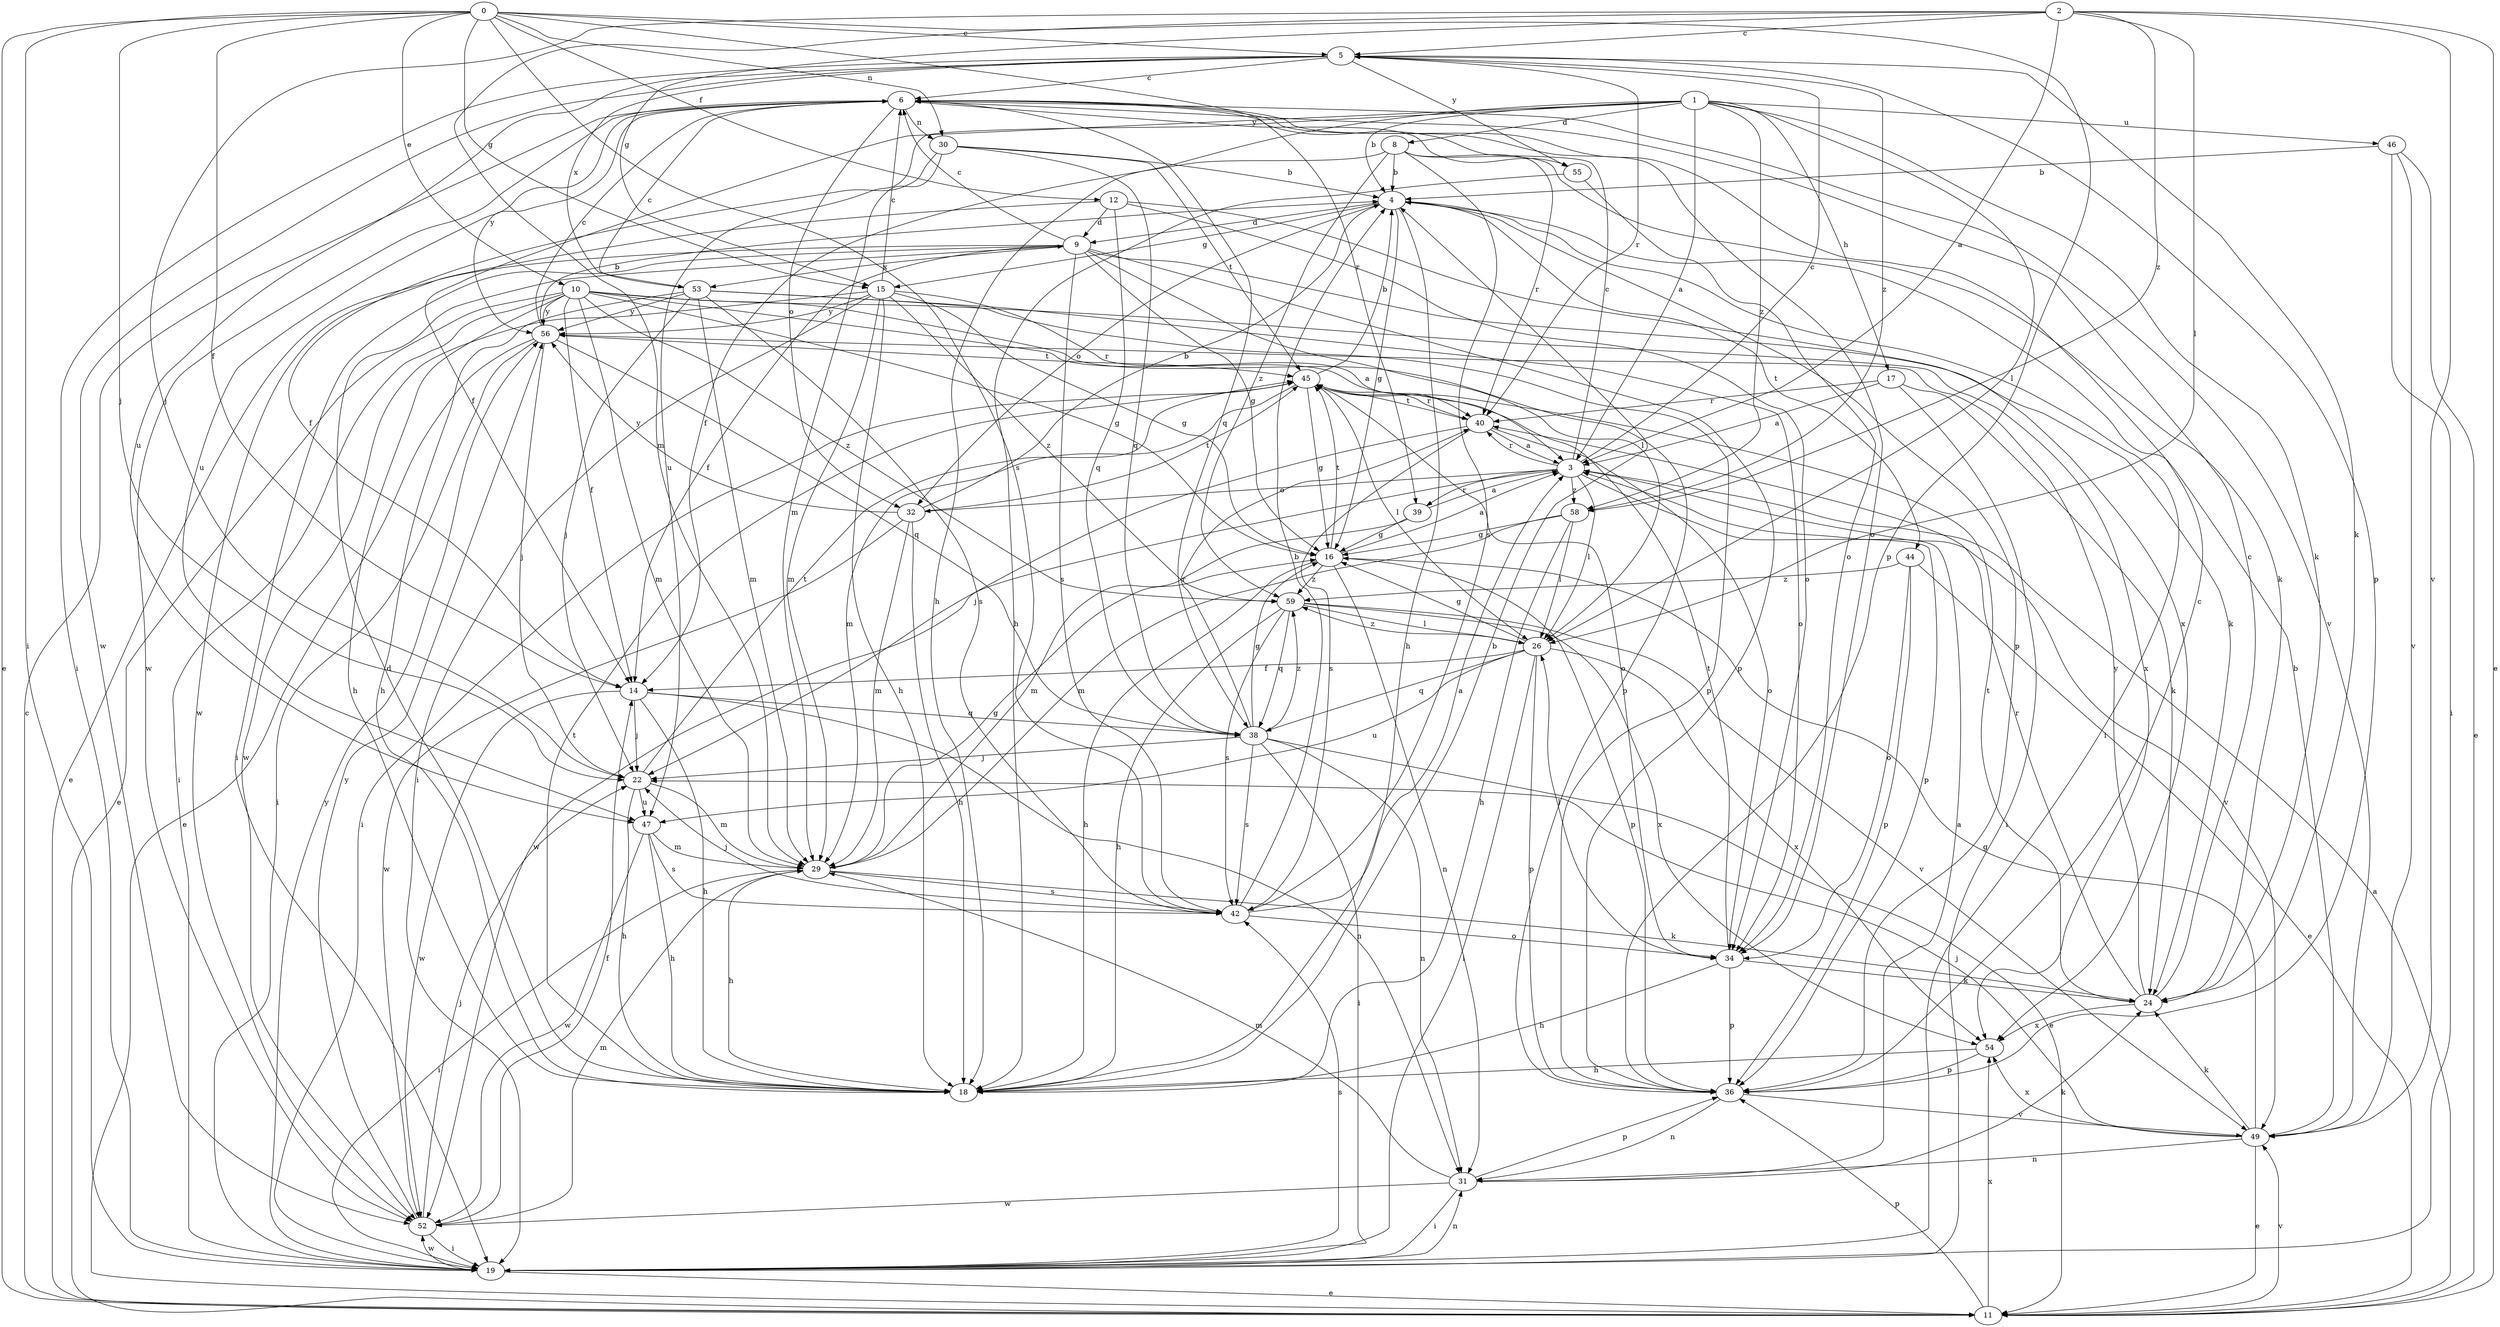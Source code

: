 strict digraph  {
0;
1;
2;
3;
4;
5;
6;
8;
9;
10;
11;
12;
14;
15;
16;
17;
18;
19;
22;
24;
26;
29;
30;
31;
32;
34;
36;
38;
39;
40;
42;
44;
45;
46;
47;
49;
52;
53;
54;
55;
56;
58;
59;
0 -> 5  [label=c];
0 -> 10  [label=e];
0 -> 11  [label=e];
0 -> 12  [label=f];
0 -> 14  [label=f];
0 -> 15  [label=g];
0 -> 19  [label=i];
0 -> 22  [label=j];
0 -> 30  [label=n];
0 -> 36  [label=p];
0 -> 39  [label=r];
0 -> 42  [label=s];
1 -> 3  [label=a];
1 -> 4  [label=b];
1 -> 8  [label=d];
1 -> 14  [label=f];
1 -> 17  [label=h];
1 -> 18  [label=h];
1 -> 24  [label=k];
1 -> 26  [label=l];
1 -> 46  [label=u];
1 -> 47  [label=u];
1 -> 58  [label=z];
2 -> 3  [label=a];
2 -> 5  [label=c];
2 -> 11  [label=e];
2 -> 15  [label=g];
2 -> 22  [label=j];
2 -> 26  [label=l];
2 -> 29  [label=m];
2 -> 49  [label=v];
2 -> 58  [label=z];
3 -> 5  [label=c];
3 -> 6  [label=c];
3 -> 26  [label=l];
3 -> 32  [label=o];
3 -> 36  [label=p];
3 -> 39  [label=r];
3 -> 40  [label=r];
3 -> 49  [label=v];
3 -> 52  [label=w];
3 -> 58  [label=z];
4 -> 9  [label=d];
4 -> 15  [label=g];
4 -> 16  [label=g];
4 -> 18  [label=h];
4 -> 19  [label=i];
4 -> 32  [label=o];
4 -> 36  [label=p];
4 -> 44  [label=t];
5 -> 6  [label=c];
5 -> 19  [label=i];
5 -> 24  [label=k];
5 -> 36  [label=p];
5 -> 40  [label=r];
5 -> 47  [label=u];
5 -> 52  [label=w];
5 -> 53  [label=x];
5 -> 55  [label=y];
5 -> 58  [label=z];
6 -> 30  [label=n];
6 -> 32  [label=o];
6 -> 34  [label=o];
6 -> 38  [label=q];
6 -> 47  [label=u];
6 -> 49  [label=v];
6 -> 52  [label=w];
6 -> 55  [label=y];
6 -> 56  [label=y];
8 -> 4  [label=b];
8 -> 14  [label=f];
8 -> 24  [label=k];
8 -> 40  [label=r];
8 -> 42  [label=s];
8 -> 59  [label=z];
9 -> 6  [label=c];
9 -> 11  [label=e];
9 -> 14  [label=f];
9 -> 16  [label=g];
9 -> 19  [label=i];
9 -> 24  [label=k];
9 -> 26  [label=l];
9 -> 36  [label=p];
9 -> 42  [label=s];
9 -> 53  [label=x];
10 -> 3  [label=a];
10 -> 11  [label=e];
10 -> 14  [label=f];
10 -> 16  [label=g];
10 -> 18  [label=h];
10 -> 19  [label=i];
10 -> 29  [label=m];
10 -> 36  [label=p];
10 -> 54  [label=x];
10 -> 56  [label=y];
10 -> 59  [label=z];
11 -> 3  [label=a];
11 -> 6  [label=c];
11 -> 36  [label=p];
11 -> 49  [label=v];
11 -> 54  [label=x];
12 -> 9  [label=d];
12 -> 34  [label=o];
12 -> 38  [label=q];
12 -> 52  [label=w];
12 -> 54  [label=x];
14 -> 18  [label=h];
14 -> 22  [label=j];
14 -> 31  [label=n];
14 -> 38  [label=q];
14 -> 52  [label=w];
15 -> 6  [label=c];
15 -> 16  [label=g];
15 -> 18  [label=h];
15 -> 19  [label=i];
15 -> 29  [label=m];
15 -> 40  [label=r];
15 -> 52  [label=w];
15 -> 56  [label=y];
15 -> 59  [label=z];
16 -> 3  [label=a];
16 -> 18  [label=h];
16 -> 31  [label=n];
16 -> 36  [label=p];
16 -> 45  [label=t];
16 -> 59  [label=z];
17 -> 3  [label=a];
17 -> 19  [label=i];
17 -> 24  [label=k];
17 -> 40  [label=r];
18 -> 4  [label=b];
18 -> 9  [label=d];
18 -> 45  [label=t];
19 -> 11  [label=e];
19 -> 31  [label=n];
19 -> 42  [label=s];
19 -> 52  [label=w];
19 -> 56  [label=y];
22 -> 18  [label=h];
22 -> 29  [label=m];
22 -> 45  [label=t];
22 -> 47  [label=u];
24 -> 6  [label=c];
24 -> 40  [label=r];
24 -> 45  [label=t];
24 -> 54  [label=x];
24 -> 56  [label=y];
26 -> 14  [label=f];
26 -> 16  [label=g];
26 -> 19  [label=i];
26 -> 36  [label=p];
26 -> 38  [label=q];
26 -> 47  [label=u];
26 -> 54  [label=x];
26 -> 59  [label=z];
29 -> 16  [label=g];
29 -> 18  [label=h];
29 -> 19  [label=i];
29 -> 24  [label=k];
29 -> 42  [label=s];
30 -> 4  [label=b];
30 -> 14  [label=f];
30 -> 29  [label=m];
30 -> 38  [label=q];
30 -> 45  [label=t];
31 -> 3  [label=a];
31 -> 19  [label=i];
31 -> 24  [label=k];
31 -> 29  [label=m];
31 -> 36  [label=p];
31 -> 52  [label=w];
32 -> 4  [label=b];
32 -> 18  [label=h];
32 -> 29  [label=m];
32 -> 45  [label=t];
32 -> 52  [label=w];
32 -> 56  [label=y];
34 -> 18  [label=h];
34 -> 24  [label=k];
34 -> 26  [label=l];
34 -> 36  [label=p];
34 -> 45  [label=t];
36 -> 6  [label=c];
36 -> 31  [label=n];
36 -> 49  [label=v];
38 -> 11  [label=e];
38 -> 16  [label=g];
38 -> 19  [label=i];
38 -> 22  [label=j];
38 -> 31  [label=n];
38 -> 40  [label=r];
38 -> 42  [label=s];
38 -> 59  [label=z];
39 -> 3  [label=a];
39 -> 16  [label=g];
39 -> 29  [label=m];
40 -> 3  [label=a];
40 -> 22  [label=j];
40 -> 34  [label=o];
40 -> 42  [label=s];
40 -> 45  [label=t];
42 -> 3  [label=a];
42 -> 4  [label=b];
42 -> 22  [label=j];
42 -> 34  [label=o];
44 -> 11  [label=e];
44 -> 34  [label=o];
44 -> 36  [label=p];
44 -> 59  [label=z];
45 -> 4  [label=b];
45 -> 16  [label=g];
45 -> 19  [label=i];
45 -> 26  [label=l];
45 -> 29  [label=m];
45 -> 34  [label=o];
45 -> 40  [label=r];
46 -> 4  [label=b];
46 -> 11  [label=e];
46 -> 19  [label=i];
46 -> 49  [label=v];
47 -> 18  [label=h];
47 -> 29  [label=m];
47 -> 42  [label=s];
47 -> 52  [label=w];
49 -> 4  [label=b];
49 -> 11  [label=e];
49 -> 16  [label=g];
49 -> 22  [label=j];
49 -> 24  [label=k];
49 -> 31  [label=n];
49 -> 54  [label=x];
52 -> 14  [label=f];
52 -> 19  [label=i];
52 -> 22  [label=j];
52 -> 29  [label=m];
52 -> 56  [label=y];
53 -> 6  [label=c];
53 -> 18  [label=h];
53 -> 22  [label=j];
53 -> 29  [label=m];
53 -> 34  [label=o];
53 -> 36  [label=p];
53 -> 42  [label=s];
53 -> 56  [label=y];
54 -> 18  [label=h];
54 -> 36  [label=p];
55 -> 18  [label=h];
55 -> 34  [label=o];
56 -> 4  [label=b];
56 -> 6  [label=c];
56 -> 11  [label=e];
56 -> 19  [label=i];
56 -> 22  [label=j];
56 -> 38  [label=q];
56 -> 45  [label=t];
58 -> 16  [label=g];
58 -> 18  [label=h];
58 -> 26  [label=l];
58 -> 29  [label=m];
59 -> 18  [label=h];
59 -> 26  [label=l];
59 -> 38  [label=q];
59 -> 42  [label=s];
59 -> 49  [label=v];
59 -> 54  [label=x];
}
